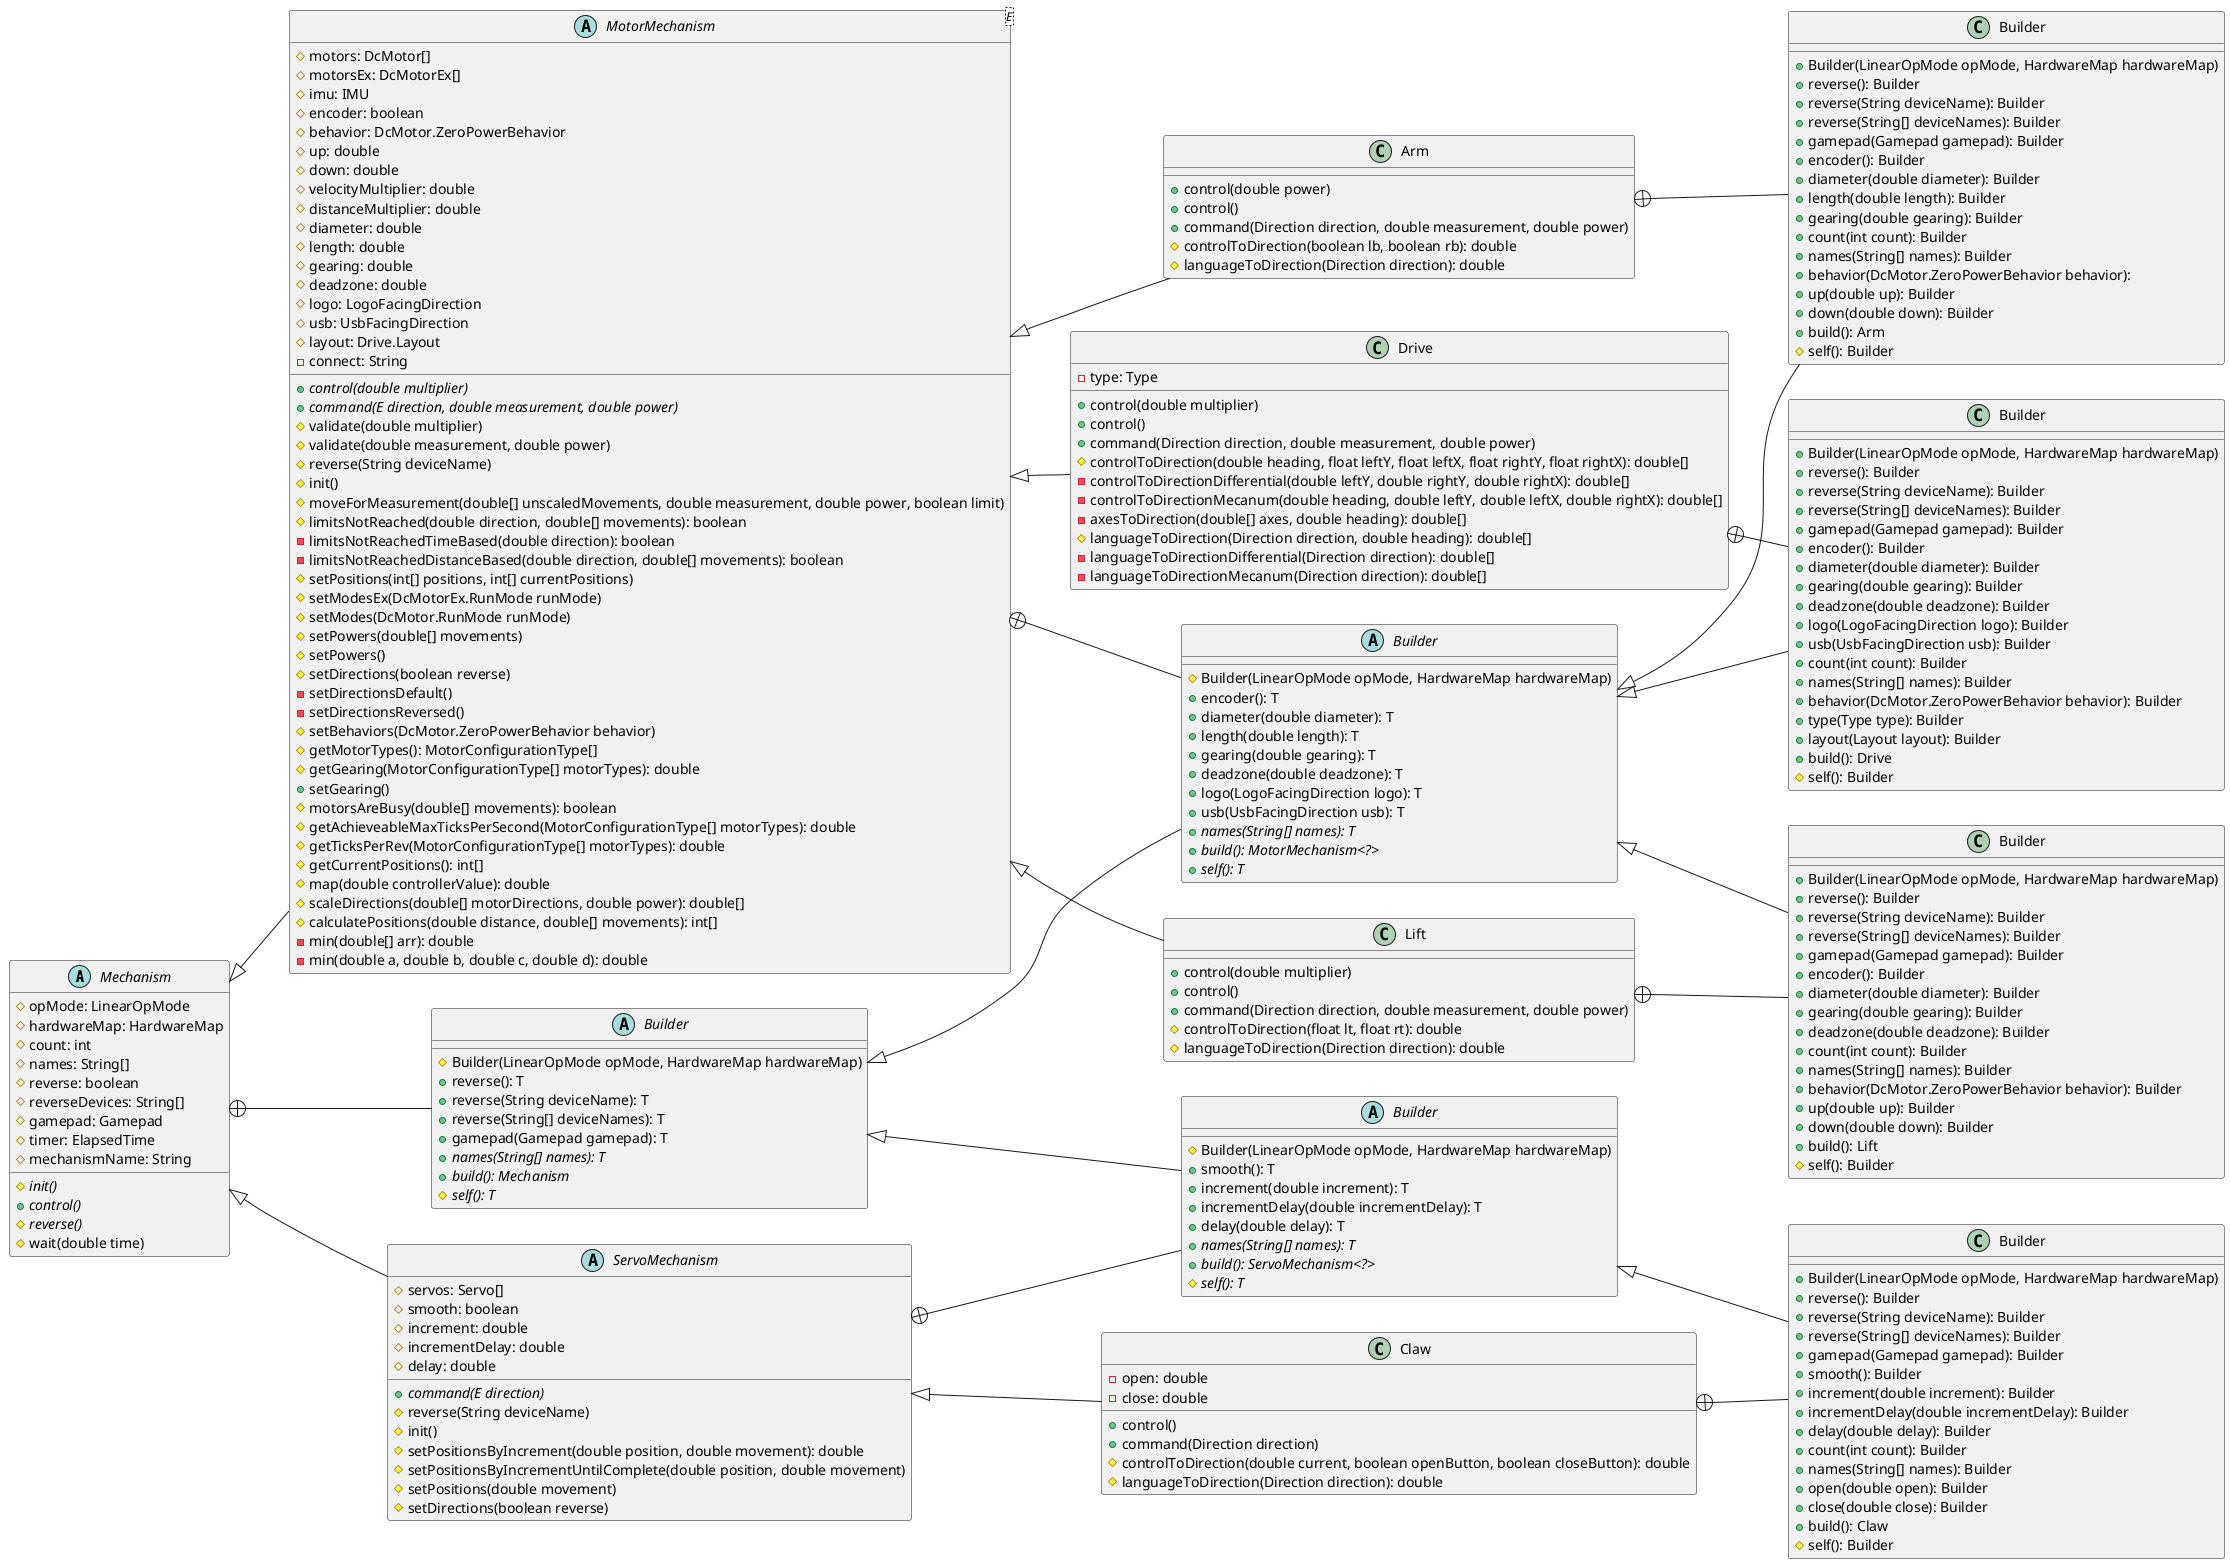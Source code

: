@startuml

left to right direction

abstract class Mechanism {
    # opMode: LinearOpMode
    # hardwareMap: HardwareMap
    # count: int
    # names: String[]
    # reverse: boolean
    # reverseDevices: String[]
    # gamepad: Gamepad
    # timer: ElapsedTime
    # mechanismName: String
    {abstract}# init()
    {abstract}+ control()
    {abstract}# reverse()
    # wait(double time)
}

abstract class "Builder" as Mechanism_Builder {
    # Builder(LinearOpMode opMode, HardwareMap hardwareMap)
    + reverse(): T
    + reverse(String deviceName): T
    + reverse(String[] deviceNames): T
    + gamepad(Gamepad gamepad): T
    {abstract}+ names(String[] names): T
    {abstract}+ build(): Mechanism
    {abstract}# self(): T
}

abstract class MotorMechanism<E> {
    # motors: DcMotor[] 
    # motorsEx: DcMotorEx[] 
    # imu: IMU
    # encoder: boolean
    # behavior: DcMotor.ZeroPowerBehavior
    # up: double
    # down: double
    # velocityMultiplier: double
    # distanceMultiplier: double
    # diameter: double
    # length: double
    # gearing: double
    # deadzone: double
    # logo: LogoFacingDirection
    # usb: UsbFacingDirection
    # layout: Drive.Layout
    - connect: String
    {abstract}+ control(double multiplier)
    {abstract}+ command(E direction, double measurement, double power)
    # validate(double multiplier)
    # validate(double measurement, double power)
    # reverse(String deviceName)
    # init()
    # moveForMeasurement(double[] unscaledMovements, double measurement, double power, boolean limit)
    # limitsNotReached(double direction, double[] movements): boolean
    - limitsNotReachedTimeBased(double direction): boolean
    - limitsNotReachedDistanceBased(double direction, double[] movements): boolean
    # setPositions(int[] positions, int[] currentPositions)
    # setModesEx(DcMotorEx.RunMode runMode)
    # setModes(DcMotor.RunMode runMode)
    # setPowers(double[] movements)
    # setPowers()
    # setDirections(boolean reverse)
    - setDirectionsDefault()
    - setDirectionsReversed()
    # setBehaviors(DcMotor.ZeroPowerBehavior behavior)
    # getMotorTypes(): MotorConfigurationType[]
    # getGearing(MotorConfigurationType[] motorTypes): double
    + setGearing()
    # motorsAreBusy(double[] movements): boolean
    # getAchieveableMaxTicksPerSecond(MotorConfigurationType[] motorTypes): double
    # getTicksPerRev(MotorConfigurationType[] motorTypes): double
    # getCurrentPositions(): int[]
    # map(double controllerValue): double
    # scaleDirections(double[] motorDirections, double power): double[]
    # calculatePositions(double distance, double[] movements): int[]
    - min(double[] arr): double
    - min(double a, double b, double c, double d): double
}

abstract class ServoMechanism {
    # servos: Servo[]
    # smooth: boolean
    # increment: double
    # incrementDelay: double
    # delay: double
    {abstract}+ command(E direction)
    # reverse(String deviceName)
    # init()
    # setPositionsByIncrement(double position, double movement): double
    # setPositionsByIncrementUntilComplete(double position, double movement)
    # setPositions(double movement)
    # setDirections(boolean reverse)
}

abstract class "Builder" as MotorMechanism_Builder {
    # Builder(LinearOpMode opMode, HardwareMap hardwareMap)
    + encoder(): T
    + diameter(double diameter): T
    + length(double length): T
    + gearing(double gearing): T
    + deadzone(double deadzone): T
    + logo(LogoFacingDirection logo): T
    + usb(UsbFacingDirection usb): T
    {abstract}+ names(String[] names): T
    {abstract}+ build(): MotorMechanism<?>
    {abstract}+ self(): T
}

abstract class "Builder" as ServoMechanism_Builder {
    # Builder(LinearOpMode opMode, HardwareMap hardwareMap)
    + smooth(): T
    + increment(double increment): T
    + incrementDelay(double incrementDelay): T
    + delay(double delay): T
    {abstract}+ names(String[] names): T
    {abstract}+ build(): ServoMechanism<?>
    {abstract}# self(): T
}

class Arm {
    + control(double power)
    + control()
    + command(Direction direction, double measurement, double power)
    # controlToDirection(boolean lb, boolean rb): double
    # languageToDirection(Direction direction): double
}

class Claw {
    - open: double
    - close: double
    + control()
    + command(Direction direction)
    # controlToDirection(double current, boolean openButton, boolean closeButton): double
    # languageToDirection(Direction direction): double
}

class Drive {
    - type: Type
    + control(double multiplier)
    + control()
    + command(Direction direction, double measurement, double power)
    # controlToDirection(double heading, float leftY, float leftX, float rightY, float rightX): double[]
    - controlToDirectionDifferential(double leftY, double rightY, double rightX): double[]
    - controlToDirectionMecanum(double heading, double leftY, double leftX, double rightX): double[]
    - axesToDirection(double[] axes, double heading): double[]
    # languageToDirection(Direction direction, double heading): double[]
    - languageToDirectionDifferential(Direction direction): double[]
    - languageToDirectionMecanum(Direction direction): double[]
}

class Lift {
    + control(double multiplier)
    + control()
    + command(Direction direction, double measurement, double power)
    # controlToDirection(float lt, float rt): double
    # languageToDirection(Direction direction): double
}

class "Builder" as Arm_Builder {
    + Builder(LinearOpMode opMode, HardwareMap hardwareMap)
    + reverse(): Builder
    + reverse(String deviceName): Builder
    + reverse(String[] deviceNames): Builder
    + gamepad(Gamepad gamepad): Builder
    + encoder(): Builder
    + diameter(double diameter): Builder
    + length(double length): Builder
    + gearing(double gearing): Builder
    + count(int count): Builder
    + names(String[] names): Builder
    + behavior(DcMotor.ZeroPowerBehavior behavior): 
    + up(double up): Builder
    + down(double down): Builder
    + build(): Arm
    # self(): Builder
}

class "Builder" as Claw_Builder {
    + Builder(LinearOpMode opMode, HardwareMap hardwareMap)
    + reverse(): Builder
    + reverse(String deviceName): Builder
    + reverse(String[] deviceNames): Builder
    + gamepad(Gamepad gamepad): Builder
    + smooth(): Builder
    + increment(double increment): Builder
    + incrementDelay(double incrementDelay): Builder
    + delay(double delay): Builder
    + count(int count): Builder
    + names(String[] names): Builder
    + open(double open): Builder
    + close(double close): Builder
    + build(): Claw
    # self(): Builder
}

class "Builder" as Drive_Builder {
    + Builder(LinearOpMode opMode, HardwareMap hardwareMap)
    + reverse(): Builder
    + reverse(String deviceName): Builder
    + reverse(String[] deviceNames): Builder
    + gamepad(Gamepad gamepad): Builder
    + encoder(): Builder
    + diameter(double diameter): Builder
    + gearing(double gearing): Builder
    + deadzone(double deadzone): Builder
    + logo(LogoFacingDirection logo): Builder
    + usb(UsbFacingDirection usb): Builder
    + count(int count): Builder
    + names(String[] names): Builder
    + behavior(DcMotor.ZeroPowerBehavior behavior): Builder
    + type(Type type): Builder
    + layout(Layout layout): Builder
    + build(): Drive
    # self(): Builder
}

class "Builder" as Lift_Builder {
    + Builder(LinearOpMode opMode, HardwareMap hardwareMap)
    + reverse(): Builder
    + reverse(String deviceName): Builder
    + reverse(String[] deviceNames): Builder
    + gamepad(Gamepad gamepad): Builder
    + encoder(): Builder
    + diameter(double diameter): Builder
    + gearing(double gearing): Builder
    + deadzone(double deadzone): Builder
    + count(int count): Builder
    + names(String[] names): Builder
    + behavior(DcMotor.ZeroPowerBehavior behavior): Builder
    + up(double up): Builder
    + down(double down): Builder
    + build(): Lift
    # self(): Builder
}

Mechanism <|-- MotorMechanism
Mechanism <|-- ServoMechanism

MotorMechanism <|-- Arm
ServoMechanism <|-- Claw
MotorMechanism <|-- Drive
MotorMechanism <|-- Lift

Mechanism_Builder <|-- MotorMechanism_Builder
Mechanism_Builder <|-- ServoMechanism_Builder

MotorMechanism_Builder <|-- Arm_Builder
ServoMechanism_Builder <|-- Claw_Builder
MotorMechanism_Builder <|-- Drive_Builder
MotorMechanism_Builder <|-- Lift_Builder

Mechanism +-- Mechanism_Builder
MotorMechanism +-- MotorMechanism_Builder
ServoMechanism +-- ServoMechanism_Builder

Arm +-- Arm_Builder
Claw +-- Claw_Builder
Drive +-- Drive_Builder
Lift +-- Lift_Builder

@enduml